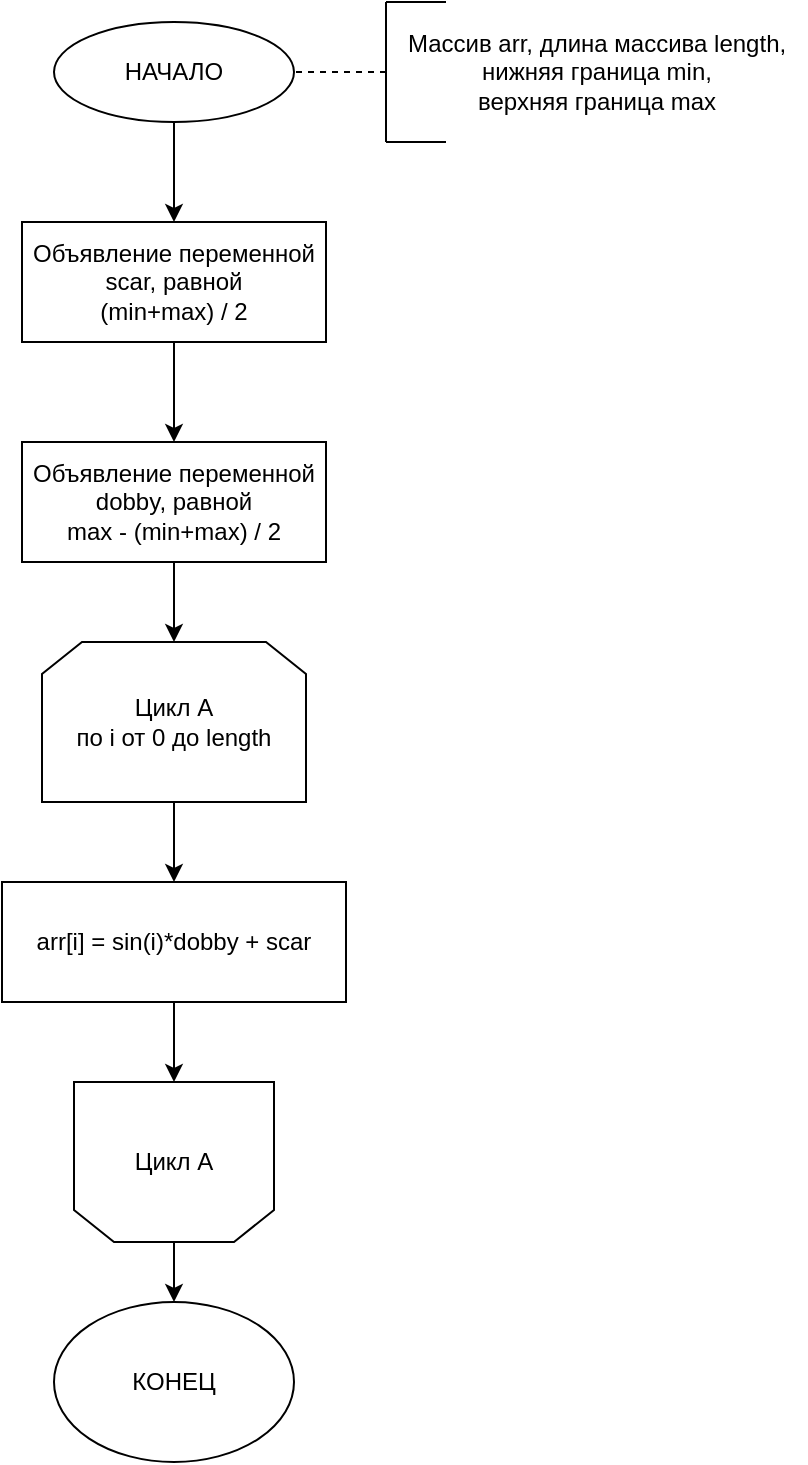 <mxfile version="20.3.0" type="device"><diagram id="K_FTwq9vFXxj-1dWSO09" name="Страница 1"><mxGraphModel dx="1102" dy="857" grid="1" gridSize="10" guides="1" tooltips="1" connect="1" arrows="1" fold="1" page="1" pageScale="1" pageWidth="827" pageHeight="1169" math="0" shadow="0"><root><mxCell id="0"/><mxCell id="1" parent="0"/><mxCell id="C-3BzT20W_kfIPCm5VZU-9" value="" style="edgeStyle=orthogonalEdgeStyle;rounded=0;orthogonalLoop=1;jettySize=auto;html=1;" edge="1" parent="1" source="ozdgE70YK1xWbdiXlo-X-1" target="C-3BzT20W_kfIPCm5VZU-8"><mxGeometry relative="1" as="geometry"/></mxCell><mxCell id="ozdgE70YK1xWbdiXlo-X-1" value="НАЧАЛО" style="ellipse;whiteSpace=wrap;html=1;" parent="1" vertex="1"><mxGeometry x="354" y="30" width="120" height="50" as="geometry"/></mxCell><mxCell id="C-3BzT20W_kfIPCm5VZU-3" value="" style="endArrow=none;dashed=1;html=1;rounded=0;entryX=1;entryY=0.5;entryDx=0;entryDy=0;" edge="1" parent="1" target="ozdgE70YK1xWbdiXlo-X-1"><mxGeometry width="50" height="50" relative="1" as="geometry"><mxPoint x="520" y="55" as="sourcePoint"/><mxPoint x="440" y="410" as="targetPoint"/></mxGeometry></mxCell><mxCell id="C-3BzT20W_kfIPCm5VZU-4" value="" style="endArrow=none;html=1;rounded=0;" edge="1" parent="1"><mxGeometry width="50" height="50" relative="1" as="geometry"><mxPoint x="520" y="90" as="sourcePoint"/><mxPoint x="520" y="20" as="targetPoint"/></mxGeometry></mxCell><mxCell id="C-3BzT20W_kfIPCm5VZU-5" value="" style="endArrow=none;html=1;rounded=0;" edge="1" parent="1"><mxGeometry width="50" height="50" relative="1" as="geometry"><mxPoint x="520" y="90" as="sourcePoint"/><mxPoint x="550" y="90" as="targetPoint"/></mxGeometry></mxCell><mxCell id="C-3BzT20W_kfIPCm5VZU-6" value="" style="endArrow=none;html=1;rounded=0;" edge="1" parent="1"><mxGeometry width="50" height="50" relative="1" as="geometry"><mxPoint x="550" y="20" as="sourcePoint"/><mxPoint x="520" y="20" as="targetPoint"/></mxGeometry></mxCell><mxCell id="C-3BzT20W_kfIPCm5VZU-7" value="Массив arr, длина массива length,&lt;br&gt;нижняя граница min, &lt;br&gt;верхняя граница max" style="text;html=1;align=center;verticalAlign=middle;resizable=0;points=[];autosize=1;strokeColor=none;fillColor=none;" vertex="1" parent="1"><mxGeometry x="520" y="25" width="210" height="60" as="geometry"/></mxCell><mxCell id="C-3BzT20W_kfIPCm5VZU-11" value="" style="edgeStyle=orthogonalEdgeStyle;rounded=0;orthogonalLoop=1;jettySize=auto;html=1;" edge="1" parent="1" source="C-3BzT20W_kfIPCm5VZU-8" target="C-3BzT20W_kfIPCm5VZU-10"><mxGeometry relative="1" as="geometry"/></mxCell><mxCell id="C-3BzT20W_kfIPCm5VZU-8" value="Объявление переменной scar, равной&lt;br&gt;(min+max) / 2" style="whiteSpace=wrap;html=1;" vertex="1" parent="1"><mxGeometry x="338" y="130" width="152" height="60" as="geometry"/></mxCell><mxCell id="C-3BzT20W_kfIPCm5VZU-13" style="edgeStyle=orthogonalEdgeStyle;rounded=0;orthogonalLoop=1;jettySize=auto;html=1;entryX=0.5;entryY=0;entryDx=0;entryDy=0;" edge="1" parent="1" source="C-3BzT20W_kfIPCm5VZU-10" target="C-3BzT20W_kfIPCm5VZU-12"><mxGeometry relative="1" as="geometry"/></mxCell><mxCell id="C-3BzT20W_kfIPCm5VZU-10" value="Объявление переменной dobby, равной&lt;br&gt;max - (min+max) / 2" style="whiteSpace=wrap;html=1;" vertex="1" parent="1"><mxGeometry x="338" y="240" width="152" height="60" as="geometry"/></mxCell><mxCell id="C-3BzT20W_kfIPCm5VZU-15" value="" style="edgeStyle=orthogonalEdgeStyle;rounded=0;orthogonalLoop=1;jettySize=auto;html=1;" edge="1" parent="1" source="C-3BzT20W_kfIPCm5VZU-12" target="C-3BzT20W_kfIPCm5VZU-14"><mxGeometry relative="1" as="geometry"/></mxCell><mxCell id="C-3BzT20W_kfIPCm5VZU-12" value="Цикл А&lt;br&gt;по i от 0 до length" style="shape=loopLimit;whiteSpace=wrap;html=1;" vertex="1" parent="1"><mxGeometry x="348" y="340" width="132" height="80" as="geometry"/></mxCell><mxCell id="C-3BzT20W_kfIPCm5VZU-18" style="edgeStyle=orthogonalEdgeStyle;rounded=0;orthogonalLoop=1;jettySize=auto;html=1;entryX=0.5;entryY=1;entryDx=0;entryDy=0;" edge="1" parent="1" source="C-3BzT20W_kfIPCm5VZU-14" target="C-3BzT20W_kfIPCm5VZU-17"><mxGeometry relative="1" as="geometry"/></mxCell><mxCell id="C-3BzT20W_kfIPCm5VZU-14" value="arr[i] = sin(i)*dobby + scar" style="whiteSpace=wrap;html=1;" vertex="1" parent="1"><mxGeometry x="328" y="460" width="172" height="60" as="geometry"/></mxCell><mxCell id="C-3BzT20W_kfIPCm5VZU-20" style="edgeStyle=orthogonalEdgeStyle;rounded=0;orthogonalLoop=1;jettySize=auto;html=1;entryX=0.5;entryY=0;entryDx=0;entryDy=0;" edge="1" parent="1" source="C-3BzT20W_kfIPCm5VZU-17" target="C-3BzT20W_kfIPCm5VZU-19"><mxGeometry relative="1" as="geometry"/></mxCell><mxCell id="C-3BzT20W_kfIPCm5VZU-17" value="Цикл А" style="shape=loopLimit;whiteSpace=wrap;html=1;direction=west;" vertex="1" parent="1"><mxGeometry x="364" y="560" width="100" height="80" as="geometry"/></mxCell><mxCell id="C-3BzT20W_kfIPCm5VZU-19" value="КОНЕЦ" style="ellipse;whiteSpace=wrap;html=1;" vertex="1" parent="1"><mxGeometry x="354" y="670" width="120" height="80" as="geometry"/></mxCell></root></mxGraphModel></diagram></mxfile>